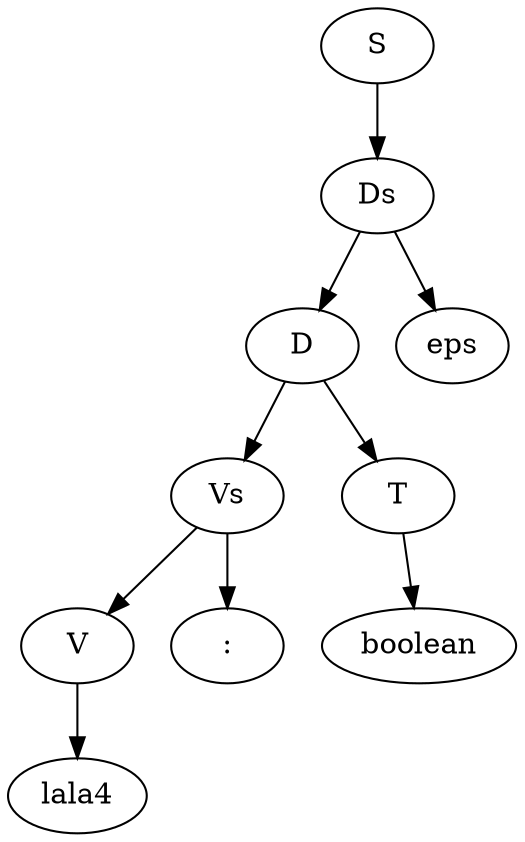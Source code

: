 digraph Tree {
0 [label="S"];
1 [label="Ds"];
2 [label="D"];
3 [label="Vs"];
4 [label="V"];
5 [label="lala4"];
4 -> {5};
6 [label=":"];
3 -> {4,6};
7 [label="T"];
8 [label="boolean"];
7 -> {8};
2 -> {3,7};
9 [label="eps"];
1 -> {2,9};
0 -> {1};
}
